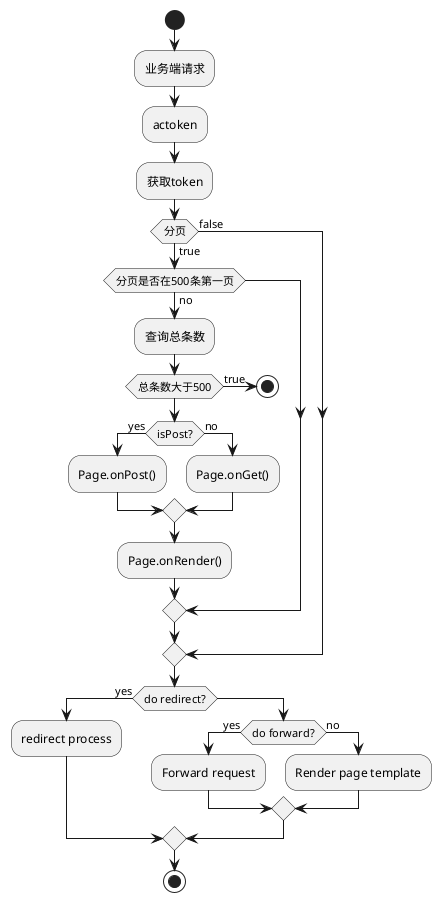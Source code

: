 @startuml
'https://plantuml.com/activity-diagram-beta

start
:业务端请求;
:actoken;
:获取token;
if (分页) then (true)
  if (分页是否在500条第一页) then (no)
    :查询总条数;
    if (总条数大于500) then (true)
      stop
    endif

    if (isPost?) then (yes)
      :Page.onPost();
    else (no)
      :Page.onGet();
    endif
    :Page.onRender();
  endif
else (false)
endif

if (do redirect?) then (yes)
  :redirect process;
else
  if (do forward?) then (yes)
    :Forward request;
  else (no)
    :Render page template;
  endif
endif

stop

@enduml
